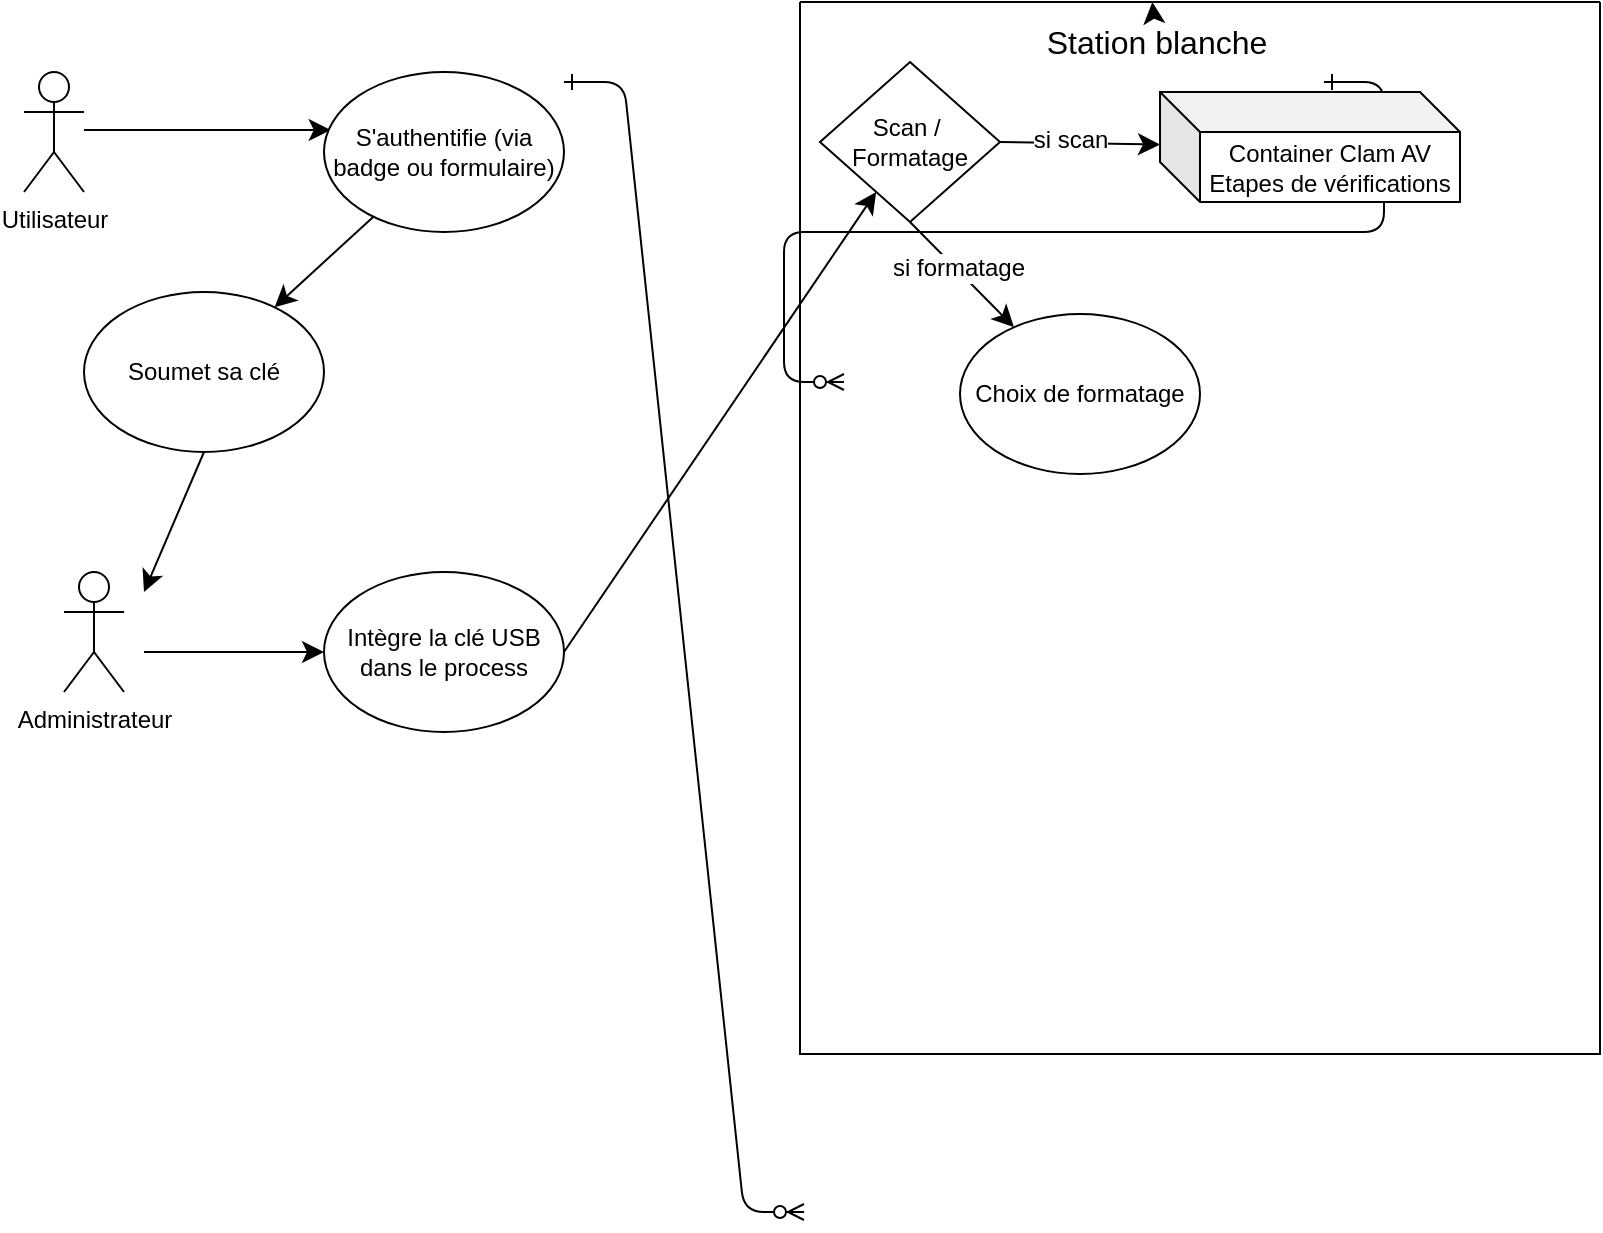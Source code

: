 <mxfile version="24.2.3" type="github">
  <diagram id="R2lEEEUBdFMjLlhIrx00" name="Page-1">
    <mxGraphModel dx="1359" dy="708" grid="1" gridSize="10" guides="1" tooltips="1" connect="1" arrows="1" fold="1" page="1" pageScale="1" pageWidth="850" pageHeight="1100" math="0" shadow="0" extFonts="Permanent Marker^https://fonts.googleapis.com/css?family=Permanent+Marker">
      <root>
        <mxCell id="0" />
        <mxCell id="1" parent="0" />
        <mxCell id="C-vyLk0tnHw3VtMMgP7b-1" value="" style="edgeStyle=entityRelationEdgeStyle;endArrow=ERzeroToMany;startArrow=ERone;endFill=1;startFill=0;" parent="1" target="C-vyLk0tnHw3VtMMgP7b-6" edge="1">
          <mxGeometry width="100" height="100" relative="1" as="geometry">
            <mxPoint x="320.0" y="55" as="sourcePoint" />
            <mxPoint x="440" y="620" as="targetPoint" />
          </mxGeometry>
        </mxCell>
        <mxCell id="C-vyLk0tnHw3VtMMgP7b-12" value="" style="edgeStyle=entityRelationEdgeStyle;endArrow=ERzeroToMany;startArrow=ERone;endFill=1;startFill=0;" parent="1" target="C-vyLk0tnHw3VtMMgP7b-17" edge="1">
          <mxGeometry width="100" height="100" relative="1" as="geometry">
            <mxPoint x="700" y="55" as="sourcePoint" />
            <mxPoint x="460" y="205" as="targetPoint" />
          </mxGeometry>
        </mxCell>
        <mxCell id="TxHeuP1p4Xf1kxtBYYIb-6" style="edgeStyle=none;curved=1;rounded=0;orthogonalLoop=1;jettySize=auto;html=1;fontSize=12;startSize=8;endSize=8;entryX=0.028;entryY=0.363;entryDx=0;entryDy=0;entryPerimeter=0;" edge="1" parent="1" target="TxHeuP1p4Xf1kxtBYYIb-14">
          <mxGeometry relative="1" as="geometry">
            <mxPoint x="80" y="79" as="sourcePoint" />
          </mxGeometry>
        </mxCell>
        <mxCell id="TxHeuP1p4Xf1kxtBYYIb-1" value="Utilisateur" style="shape=umlActor;verticalLabelPosition=bottom;verticalAlign=top;html=1;outlineConnect=0;" vertex="1" parent="1">
          <mxGeometry x="50" y="50" width="30" height="60" as="geometry" />
        </mxCell>
        <mxCell id="TxHeuP1p4Xf1kxtBYYIb-2" value="" style="swimlane;startSize=0;" vertex="1" parent="1">
          <mxGeometry x="438" y="15" width="400" height="526" as="geometry" />
        </mxCell>
        <mxCell id="TxHeuP1p4Xf1kxtBYYIb-3" value="Station blanche" style="text;html=1;align=center;verticalAlign=middle;resizable=0;points=[];autosize=1;strokeColor=none;fillColor=none;fontSize=16;" vertex="1" parent="TxHeuP1p4Xf1kxtBYYIb-2">
          <mxGeometry x="113" y="5" width="130" height="30" as="geometry" />
        </mxCell>
        <mxCell id="TxHeuP1p4Xf1kxtBYYIb-4" style="edgeStyle=none;curved=1;rounded=0;orthogonalLoop=1;jettySize=auto;html=1;fontSize=12;startSize=8;endSize=8;" edge="1" parent="TxHeuP1p4Xf1kxtBYYIb-2" source="TxHeuP1p4Xf1kxtBYYIb-3" target="TxHeuP1p4Xf1kxtBYYIb-2">
          <mxGeometry relative="1" as="geometry" />
        </mxCell>
        <mxCell id="TxHeuP1p4Xf1kxtBYYIb-16" value="Container Clam AV&lt;div&gt;Etapes de vérifications&lt;/div&gt;" style="shape=cube;whiteSpace=wrap;html=1;boundedLbl=1;backgroundOutline=1;darkOpacity=0.05;darkOpacity2=0.1;" vertex="1" parent="TxHeuP1p4Xf1kxtBYYIb-2">
          <mxGeometry x="180" y="45" width="150" height="55" as="geometry" />
        </mxCell>
        <mxCell id="TxHeuP1p4Xf1kxtBYYIb-18" style="edgeStyle=none;curved=1;rounded=0;orthogonalLoop=1;jettySize=auto;html=1;exitX=1;exitY=0.5;exitDx=0;exitDy=0;fontSize=12;startSize=8;endSize=8;" edge="1" parent="TxHeuP1p4Xf1kxtBYYIb-2" source="TxHeuP1p4Xf1kxtBYYIb-17" target="TxHeuP1p4Xf1kxtBYYIb-16">
          <mxGeometry relative="1" as="geometry" />
        </mxCell>
        <mxCell id="TxHeuP1p4Xf1kxtBYYIb-19" value="si scan" style="edgeLabel;html=1;align=center;verticalAlign=middle;resizable=0;points=[];fontSize=12;" vertex="1" connectable="0" parent="TxHeuP1p4Xf1kxtBYYIb-18">
          <mxGeometry x="-0.131" y="2" relative="1" as="geometry">
            <mxPoint as="offset" />
          </mxGeometry>
        </mxCell>
        <mxCell id="TxHeuP1p4Xf1kxtBYYIb-21" style="edgeStyle=none;curved=1;rounded=0;orthogonalLoop=1;jettySize=auto;html=1;exitX=0.5;exitY=1;exitDx=0;exitDy=0;fontSize=12;startSize=8;endSize=8;" edge="1" parent="TxHeuP1p4Xf1kxtBYYIb-2" source="TxHeuP1p4Xf1kxtBYYIb-17" target="TxHeuP1p4Xf1kxtBYYIb-20">
          <mxGeometry relative="1" as="geometry" />
        </mxCell>
        <mxCell id="TxHeuP1p4Xf1kxtBYYIb-22" value="si formatage" style="edgeLabel;html=1;align=center;verticalAlign=middle;resizable=0;points=[];fontSize=12;" vertex="1" connectable="0" parent="TxHeuP1p4Xf1kxtBYYIb-21">
          <mxGeometry x="-0.139" relative="1" as="geometry">
            <mxPoint x="1" as="offset" />
          </mxGeometry>
        </mxCell>
        <mxCell id="TxHeuP1p4Xf1kxtBYYIb-17" value="Scan /&amp;nbsp;&lt;div&gt;Formatage&lt;/div&gt;" style="rhombus;whiteSpace=wrap;html=1;" vertex="1" parent="TxHeuP1p4Xf1kxtBYYIb-2">
          <mxGeometry x="10" y="30" width="90" height="80" as="geometry" />
        </mxCell>
        <mxCell id="TxHeuP1p4Xf1kxtBYYIb-20" value="Choix de formatage" style="ellipse;whiteSpace=wrap;html=1;" vertex="1" parent="TxHeuP1p4Xf1kxtBYYIb-2">
          <mxGeometry x="80" y="156" width="120" height="80" as="geometry" />
        </mxCell>
        <mxCell id="TxHeuP1p4Xf1kxtBYYIb-5" value="Soumet sa clé" style="ellipse;whiteSpace=wrap;html=1;" vertex="1" parent="1">
          <mxGeometry x="80" y="160" width="120" height="80" as="geometry" />
        </mxCell>
        <mxCell id="TxHeuP1p4Xf1kxtBYYIb-11" style="edgeStyle=none;curved=1;rounded=0;orthogonalLoop=1;jettySize=auto;html=1;entryX=0;entryY=0.5;entryDx=0;entryDy=0;fontSize=12;startSize=8;endSize=8;" edge="1" parent="1" target="TxHeuP1p4Xf1kxtBYYIb-10">
          <mxGeometry relative="1" as="geometry">
            <mxPoint x="110" y="340" as="sourcePoint" />
          </mxGeometry>
        </mxCell>
        <mxCell id="TxHeuP1p4Xf1kxtBYYIb-7" value="Administrateur" style="shape=umlActor;verticalLabelPosition=bottom;verticalAlign=top;html=1;outlineConnect=0;" vertex="1" parent="1">
          <mxGeometry x="70" y="300" width="30" height="60" as="geometry" />
        </mxCell>
        <mxCell id="TxHeuP1p4Xf1kxtBYYIb-8" style="edgeStyle=none;curved=1;rounded=0;orthogonalLoop=1;jettySize=auto;html=1;exitX=0.5;exitY=1;exitDx=0;exitDy=0;fontSize=12;startSize=8;endSize=8;" edge="1" parent="1" source="TxHeuP1p4Xf1kxtBYYIb-5">
          <mxGeometry relative="1" as="geometry">
            <mxPoint x="110" y="310" as="targetPoint" />
          </mxGeometry>
        </mxCell>
        <mxCell id="TxHeuP1p4Xf1kxtBYYIb-10" value="Intègre la clé USB dans le process" style="ellipse;whiteSpace=wrap;html=1;" vertex="1" parent="1">
          <mxGeometry x="200" y="300" width="120" height="80" as="geometry" />
        </mxCell>
        <mxCell id="TxHeuP1p4Xf1kxtBYYIb-12" style="edgeStyle=none;curved=1;rounded=0;orthogonalLoop=1;jettySize=auto;html=1;exitX=1;exitY=0.5;exitDx=0;exitDy=0;fontSize=12;startSize=8;endSize=8;" edge="1" parent="1" source="TxHeuP1p4Xf1kxtBYYIb-10" target="TxHeuP1p4Xf1kxtBYYIb-17">
          <mxGeometry relative="1" as="geometry">
            <mxPoint x="400" y="120" as="targetPoint" />
          </mxGeometry>
        </mxCell>
        <mxCell id="TxHeuP1p4Xf1kxtBYYIb-14" value="S&#39;authentifie (via badge ou formulaire)" style="ellipse;whiteSpace=wrap;html=1;" vertex="1" parent="1">
          <mxGeometry x="200" y="50" width="120" height="80" as="geometry" />
        </mxCell>
        <mxCell id="TxHeuP1p4Xf1kxtBYYIb-15" style="edgeStyle=none;curved=1;rounded=0;orthogonalLoop=1;jettySize=auto;html=1;fontSize=12;startSize=8;endSize=8;" edge="1" parent="1" source="TxHeuP1p4Xf1kxtBYYIb-14" target="TxHeuP1p4Xf1kxtBYYIb-5">
          <mxGeometry relative="1" as="geometry">
            <mxPoint x="230" y="190" as="targetPoint" />
          </mxGeometry>
        </mxCell>
      </root>
    </mxGraphModel>
  </diagram>
</mxfile>
